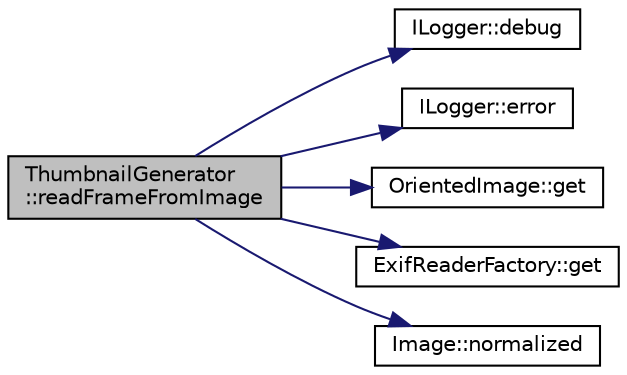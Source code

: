digraph "ThumbnailGenerator::readFrameFromImage"
{
 // LATEX_PDF_SIZE
  edge [fontname="Helvetica",fontsize="10",labelfontname="Helvetica",labelfontsize="10"];
  node [fontname="Helvetica",fontsize="10",shape=record];
  rankdir="LR";
  Node1 [label="ThumbnailGenerator\l::readFrameFromImage",height=0.2,width=0.4,color="black", fillcolor="grey75", style="filled", fontcolor="black",tooltip=" "];
  Node1 -> Node2 [color="midnightblue",fontsize="10",style="solid",fontname="Helvetica"];
  Node2 [label="ILogger::debug",height=0.2,width=0.4,color="black", fillcolor="white", style="filled",URL="$struct_i_logger.html#a72f523de0593fdab9bdd79302a51880e",tooltip=" "];
  Node1 -> Node3 [color="midnightblue",fontsize="10",style="solid",fontname="Helvetica"];
  Node3 [label="ILogger::error",height=0.2,width=0.4,color="black", fillcolor="white", style="filled",URL="$struct_i_logger.html#ad09119105074eaeb5a6230bbc240e4f1",tooltip=" "];
  Node1 -> Node4 [color="midnightblue",fontsize="10",style="solid",fontname="Helvetica"];
  Node4 [label="OrientedImage::get",height=0.2,width=0.4,color="black", fillcolor="white", style="filled",URL="$class_oriented_image.html#a1b407afa9fabdcd03a5964a54ccfa6b5",tooltip=" "];
  Node1 -> Node5 [color="midnightblue",fontsize="10",style="solid",fontname="Helvetica"];
  Node5 [label="ExifReaderFactory::get",height=0.2,width=0.4,color="black", fillcolor="white", style="filled",URL="$class_exif_reader_factory.html#a2a58e06c3e4399643002f292ebc8c589",tooltip=" "];
  Node1 -> Node6 [color="midnightblue",fontsize="10",style="solid",fontname="Helvetica"];
  Node6 [label="Image::normalized",height=0.2,width=0.4,color="black", fillcolor="white", style="filled",URL="$namespace_image.html#ac3d1e76edb2d4aedafbee5c8745fcdee",tooltip=" "];
}
